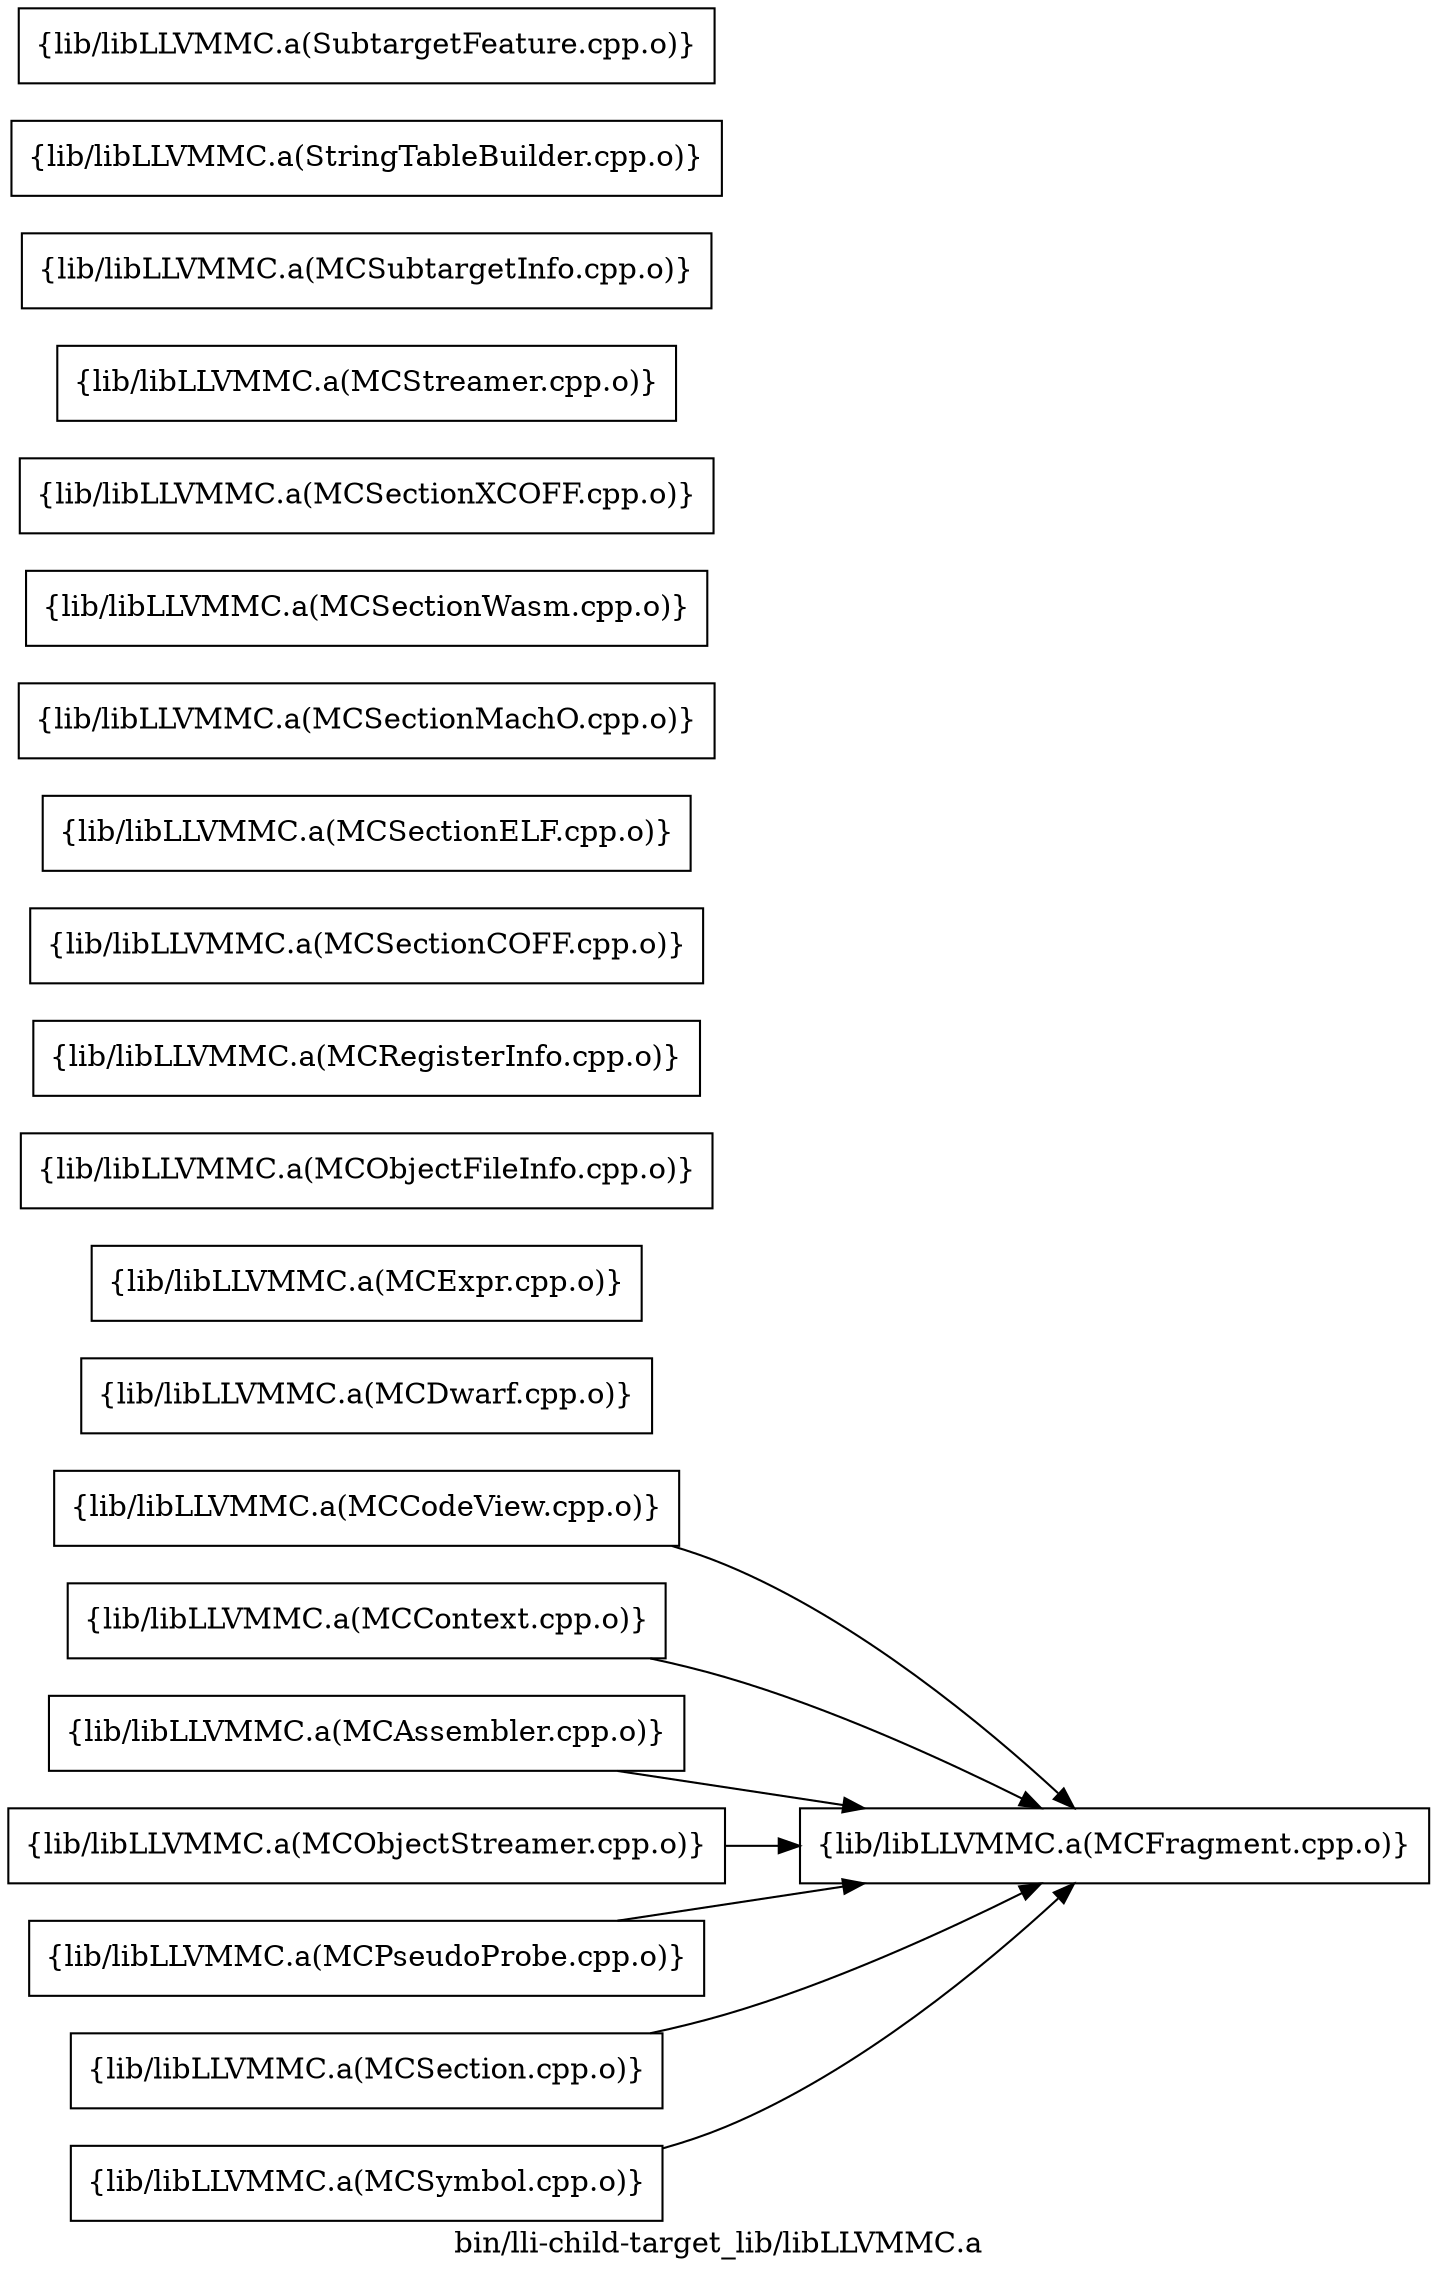 digraph "bin/lli-child-target_lib/libLLVMMC.a" {
	label="bin/lli-child-target_lib/libLLVMMC.a";
	rankdir=LR;
	{ rank=same; Node0x55cba6ed4b78;  }

	Node0x55cba6ed4b78 [shape=record,shape=box,group=0,label="{lib/libLLVMMC.a(MCCodeView.cpp.o)}"];
	Node0x55cba6ed4b78 -> Node0x55cba6edd958;
	Node0x55cba6edd958 [shape=record,shape=box,group=0,label="{lib/libLLVMMC.a(MCFragment.cpp.o)}"];
	Node0x55cba6ed53e8 [shape=record,shape=box,group=0,label="{lib/libLLVMMC.a(MCContext.cpp.o)}"];
	Node0x55cba6ed53e8 -> Node0x55cba6edd958;
	Node0x55cba6ed6e28 [shape=record,shape=box,group=0,label="{lib/libLLVMMC.a(MCDwarf.cpp.o)}"];
	Node0x55cba6edd048 [shape=record,shape=box,group=0,label="{lib/libLLVMMC.a(MCExpr.cpp.o)}"];
	Node0x55cba6edde58 [shape=record,shape=box,group=0,label="{lib/libLLVMMC.a(MCAssembler.cpp.o)}"];
	Node0x55cba6edde58 -> Node0x55cba6edd958;
	Node0x55cba6ede5d8 [shape=record,shape=box,group=0,label="{lib/libLLVMMC.a(MCObjectFileInfo.cpp.o)}"];
	Node0x55cba6eda118 [shape=record,shape=box,group=0,label="{lib/libLLVMMC.a(MCObjectStreamer.cpp.o)}"];
	Node0x55cba6eda118 -> Node0x55cba6edd958;
	Node0x55cba6eda7a8 [shape=record,shape=box,group=0,label="{lib/libLLVMMC.a(MCPseudoProbe.cpp.o)}"];
	Node0x55cba6eda7a8 -> Node0x55cba6edd958;
	Node0x55cba6edb388 [shape=record,shape=box,group=0,label="{lib/libLLVMMC.a(MCRegisterInfo.cpp.o)}"];
	Node0x55cba6edc0a8 [shape=record,shape=box,group=0,label="{lib/libLLVMMC.a(MCSection.cpp.o)}"];
	Node0x55cba6edc0a8 -> Node0x55cba6edd958;
	Node0x55cba6edb9c8 [shape=record,shape=box,group=0,label="{lib/libLLVMMC.a(MCSectionCOFF.cpp.o)}"];
	Node0x55cba6edc698 [shape=record,shape=box,group=0,label="{lib/libLLVMMC.a(MCSectionELF.cpp.o)}"];
	Node0x55cba6edd318 [shape=record,shape=box,group=0,label="{lib/libLLVMMC.a(MCSectionMachO.cpp.o)}"];
	Node0x55cba6edcd78 [shape=record,shape=box,group=0,label="{lib/libLLVMMC.a(MCSectionWasm.cpp.o)}"];
	Node0x55cba6edd908 [shape=record,shape=box,group=0,label="{lib/libLLVMMC.a(MCSectionXCOFF.cpp.o)}"];
	Node0x55cba6ede628 [shape=record,shape=box,group=0,label="{lib/libLLVMMC.a(MCStreamer.cpp.o)}"];
	Node0x55cba6ed5348 [shape=record,shape=box,group=0,label="{lib/libLLVMMC.a(MCSubtargetInfo.cpp.o)}"];
	Node0x55cba6ed4df8 [shape=record,shape=box,group=0,label="{lib/libLLVMMC.a(MCSymbol.cpp.o)}"];
	Node0x55cba6ed4df8 -> Node0x55cba6edd958;
	Node0x55cba6eda078 [shape=record,shape=box,group=0,label="{lib/libLLVMMC.a(StringTableBuilder.cpp.o)}"];
	Node0x55cba6ed9df8 [shape=record,shape=box,group=0,label="{lib/libLLVMMC.a(SubtargetFeature.cpp.o)}"];
}
